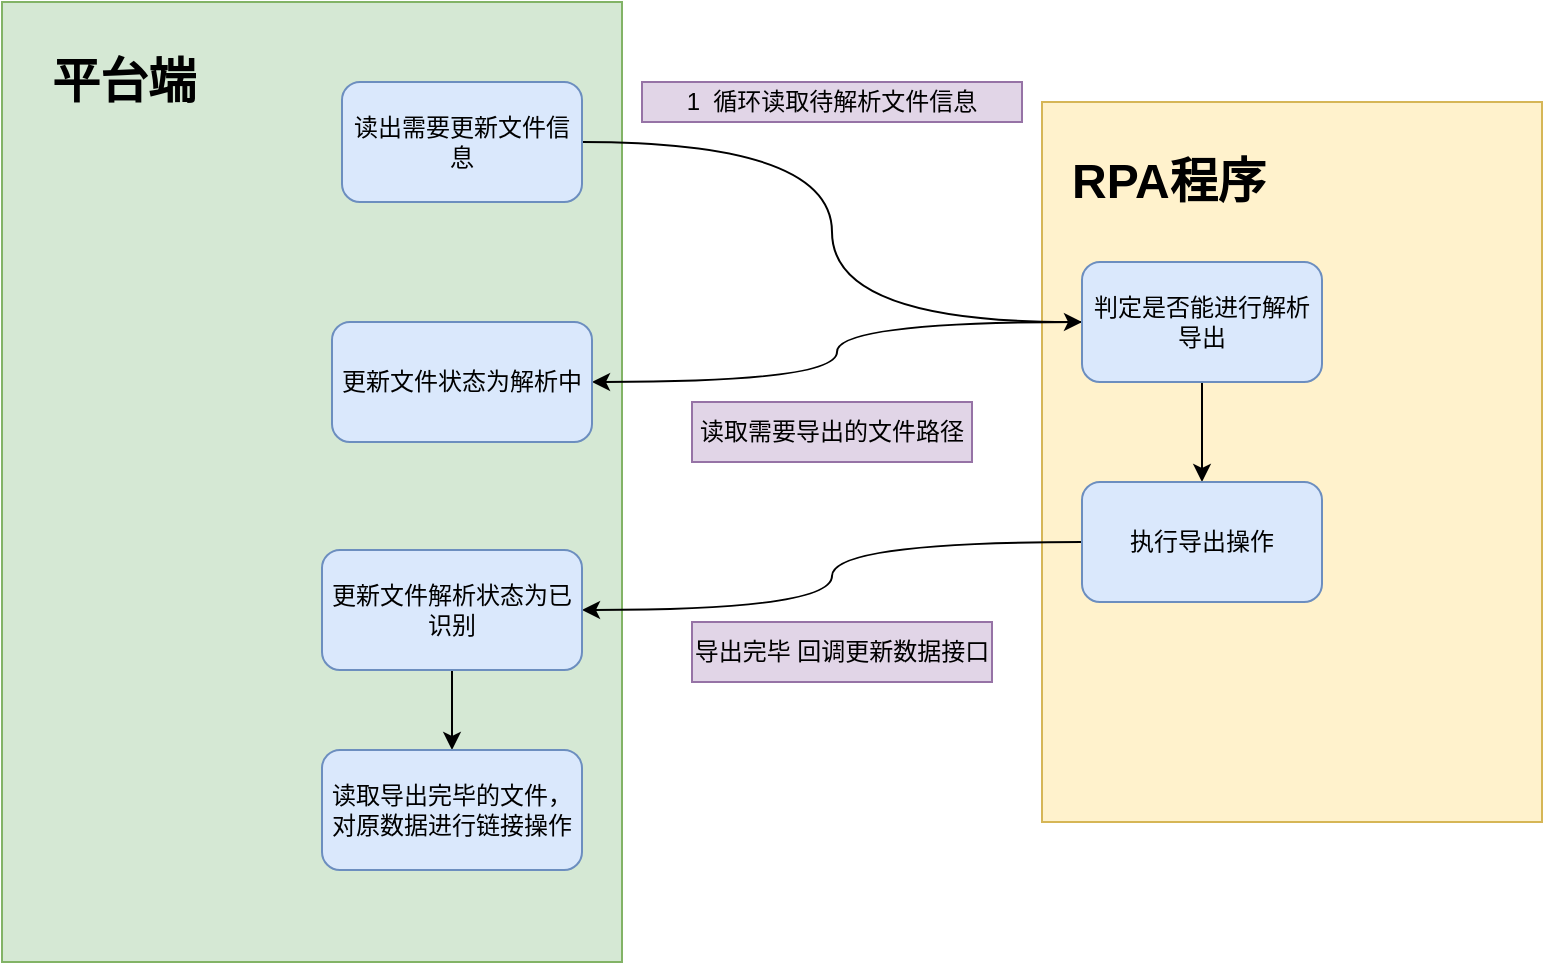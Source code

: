 <mxfile version="22.0.8" type="github">
  <diagram name="第 1 页" id="YQnPKKjmsOo8d71iIsRt">
    <mxGraphModel dx="1120" dy="793" grid="1" gridSize="10" guides="1" tooltips="1" connect="1" arrows="1" fold="1" page="1" pageScale="1" pageWidth="1169" pageHeight="827" math="0" shadow="0">
      <root>
        <mxCell id="0" />
        <mxCell id="1" parent="0" />
        <mxCell id="nH7HNyztmFmxK0ZdcK3L-8" value="" style="rounded=0;whiteSpace=wrap;html=1;fillColor=#d5e8d4;strokeColor=#82b366;" vertex="1" parent="1">
          <mxGeometry x="130" y="140" width="310" height="480" as="geometry" />
        </mxCell>
        <mxCell id="nH7HNyztmFmxK0ZdcK3L-1" value="" style="rounded=0;whiteSpace=wrap;html=1;fillColor=#fff2cc;strokeColor=#d6b656;" vertex="1" parent="1">
          <mxGeometry x="650" y="190" width="250" height="360" as="geometry" />
        </mxCell>
        <mxCell id="nH7HNyztmFmxK0ZdcK3L-10" style="edgeStyle=orthogonalEdgeStyle;orthogonalLoop=1;jettySize=auto;html=1;entryX=1;entryY=0.5;entryDx=0;entryDy=0;curved=1;exitX=0;exitY=0.5;exitDx=0;exitDy=0;" edge="1" parent="1" source="nH7HNyztmFmxK0ZdcK3L-20" target="nH7HNyztmFmxK0ZdcK3L-3">
          <mxGeometry relative="1" as="geometry">
            <mxPoint x="600" y="450" as="sourcePoint" />
          </mxGeometry>
        </mxCell>
        <mxCell id="nH7HNyztmFmxK0ZdcK3L-4" style="edgeStyle=orthogonalEdgeStyle;orthogonalLoop=1;jettySize=auto;html=1;entryX=0;entryY=0.5;entryDx=0;entryDy=0;curved=1;exitX=1;exitY=0.5;exitDx=0;exitDy=0;" edge="1" parent="1" source="nH7HNyztmFmxK0ZdcK3L-2" target="nH7HNyztmFmxK0ZdcK3L-16">
          <mxGeometry relative="1" as="geometry">
            <mxPoint x="400" y="190" as="sourcePoint" />
            <mxPoint x="620" y="350" as="targetPoint" />
          </mxGeometry>
        </mxCell>
        <mxCell id="nH7HNyztmFmxK0ZdcK3L-2" value="读出需要更新文件信息" style="rounded=1;whiteSpace=wrap;html=1;fillColor=#dae8fc;strokeColor=#6c8ebf;" vertex="1" parent="1">
          <mxGeometry x="300" y="180" width="120" height="60" as="geometry" />
        </mxCell>
        <mxCell id="nH7HNyztmFmxK0ZdcK3L-13" style="edgeStyle=orthogonalEdgeStyle;rounded=0;orthogonalLoop=1;jettySize=auto;html=1;entryX=0.5;entryY=0;entryDx=0;entryDy=0;" edge="1" parent="1" source="nH7HNyztmFmxK0ZdcK3L-3" target="nH7HNyztmFmxK0ZdcK3L-14">
          <mxGeometry relative="1" as="geometry" />
        </mxCell>
        <mxCell id="nH7HNyztmFmxK0ZdcK3L-3" value="更新文件解析状态为已识别" style="rounded=1;whiteSpace=wrap;html=1;fillColor=#dae8fc;strokeColor=#6c8ebf;" vertex="1" parent="1">
          <mxGeometry x="290" y="414" width="130" height="60" as="geometry" />
        </mxCell>
        <mxCell id="nH7HNyztmFmxK0ZdcK3L-6" value="1&amp;nbsp; 循环读取待解析文件信息" style="rounded=0;whiteSpace=wrap;html=1;fillColor=#e1d5e7;strokeColor=#9673a6;" vertex="1" parent="1">
          <mxGeometry x="450" y="180" width="190" height="20" as="geometry" />
        </mxCell>
        <mxCell id="nH7HNyztmFmxK0ZdcK3L-9" value="&lt;h1&gt;平台端&lt;/h1&gt;" style="text;html=1;strokeColor=none;fillColor=none;spacing=5;spacingTop=-20;whiteSpace=wrap;overflow=hidden;rounded=0;" vertex="1" parent="1">
          <mxGeometry x="150" y="160" width="190" height="120" as="geometry" />
        </mxCell>
        <mxCell id="nH7HNyztmFmxK0ZdcK3L-11" value="导出完毕 回调更新数据接口" style="rounded=0;whiteSpace=wrap;html=1;fillColor=#e1d5e7;strokeColor=#9673a6;" vertex="1" parent="1">
          <mxGeometry x="475" y="450" width="150" height="30" as="geometry" />
        </mxCell>
        <mxCell id="nH7HNyztmFmxK0ZdcK3L-14" value="读取导出完毕的文件，对原数据进行链接操作" style="rounded=1;whiteSpace=wrap;html=1;fillColor=#dae8fc;strokeColor=#6c8ebf;" vertex="1" parent="1">
          <mxGeometry x="290" y="514" width="130" height="60" as="geometry" />
        </mxCell>
        <mxCell id="nH7HNyztmFmxK0ZdcK3L-15" value="&lt;h1&gt;RPA程序&lt;/h1&gt;" style="text;html=1;strokeColor=none;fillColor=none;spacing=5;spacingTop=-20;whiteSpace=wrap;overflow=hidden;rounded=0;" vertex="1" parent="1">
          <mxGeometry x="660" y="210" width="190" height="120" as="geometry" />
        </mxCell>
        <mxCell id="nH7HNyztmFmxK0ZdcK3L-18" style="edgeStyle=orthogonalEdgeStyle;orthogonalLoop=1;jettySize=auto;html=1;entryX=1;entryY=0.5;entryDx=0;entryDy=0;curved=1;" edge="1" parent="1" source="nH7HNyztmFmxK0ZdcK3L-16" target="nH7HNyztmFmxK0ZdcK3L-17">
          <mxGeometry relative="1" as="geometry" />
        </mxCell>
        <mxCell id="nH7HNyztmFmxK0ZdcK3L-21" style="edgeStyle=orthogonalEdgeStyle;rounded=0;orthogonalLoop=1;jettySize=auto;html=1;entryX=0.5;entryY=0;entryDx=0;entryDy=0;" edge="1" parent="1" source="nH7HNyztmFmxK0ZdcK3L-16" target="nH7HNyztmFmxK0ZdcK3L-20">
          <mxGeometry relative="1" as="geometry" />
        </mxCell>
        <mxCell id="nH7HNyztmFmxK0ZdcK3L-16" value="判定是否能进行解析导出" style="rounded=1;whiteSpace=wrap;html=1;fillColor=#dae8fc;strokeColor=#6c8ebf;" vertex="1" parent="1">
          <mxGeometry x="670" y="270" width="120" height="60" as="geometry" />
        </mxCell>
        <mxCell id="nH7HNyztmFmxK0ZdcK3L-17" value="更新文件状态为解析中" style="rounded=1;whiteSpace=wrap;html=1;fillColor=#dae8fc;strokeColor=#6c8ebf;" vertex="1" parent="1">
          <mxGeometry x="295" y="300" width="130" height="60" as="geometry" />
        </mxCell>
        <mxCell id="nH7HNyztmFmxK0ZdcK3L-20" value="执行导出操作" style="rounded=1;whiteSpace=wrap;html=1;fillColor=#dae8fc;strokeColor=#6c8ebf;" vertex="1" parent="1">
          <mxGeometry x="670" y="380" width="120" height="60" as="geometry" />
        </mxCell>
        <mxCell id="nH7HNyztmFmxK0ZdcK3L-22" value="读取需要导出的文件路径" style="rounded=0;whiteSpace=wrap;html=1;fillColor=#e1d5e7;strokeColor=#9673a6;" vertex="1" parent="1">
          <mxGeometry x="475" y="340" width="140" height="30" as="geometry" />
        </mxCell>
      </root>
    </mxGraphModel>
  </diagram>
</mxfile>
